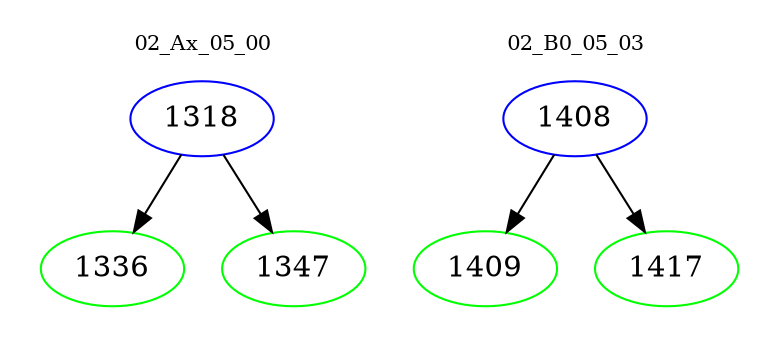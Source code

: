 digraph{
subgraph cluster_0 {
color = white
label = "02_Ax_05_00";
fontsize=10;
T0_1318 [label="1318", color="blue"]
T0_1318 -> T0_1336 [color="black"]
T0_1336 [label="1336", color="green"]
T0_1318 -> T0_1347 [color="black"]
T0_1347 [label="1347", color="green"]
}
subgraph cluster_1 {
color = white
label = "02_B0_05_03";
fontsize=10;
T1_1408 [label="1408", color="blue"]
T1_1408 -> T1_1409 [color="black"]
T1_1409 [label="1409", color="green"]
T1_1408 -> T1_1417 [color="black"]
T1_1417 [label="1417", color="green"]
}
}
